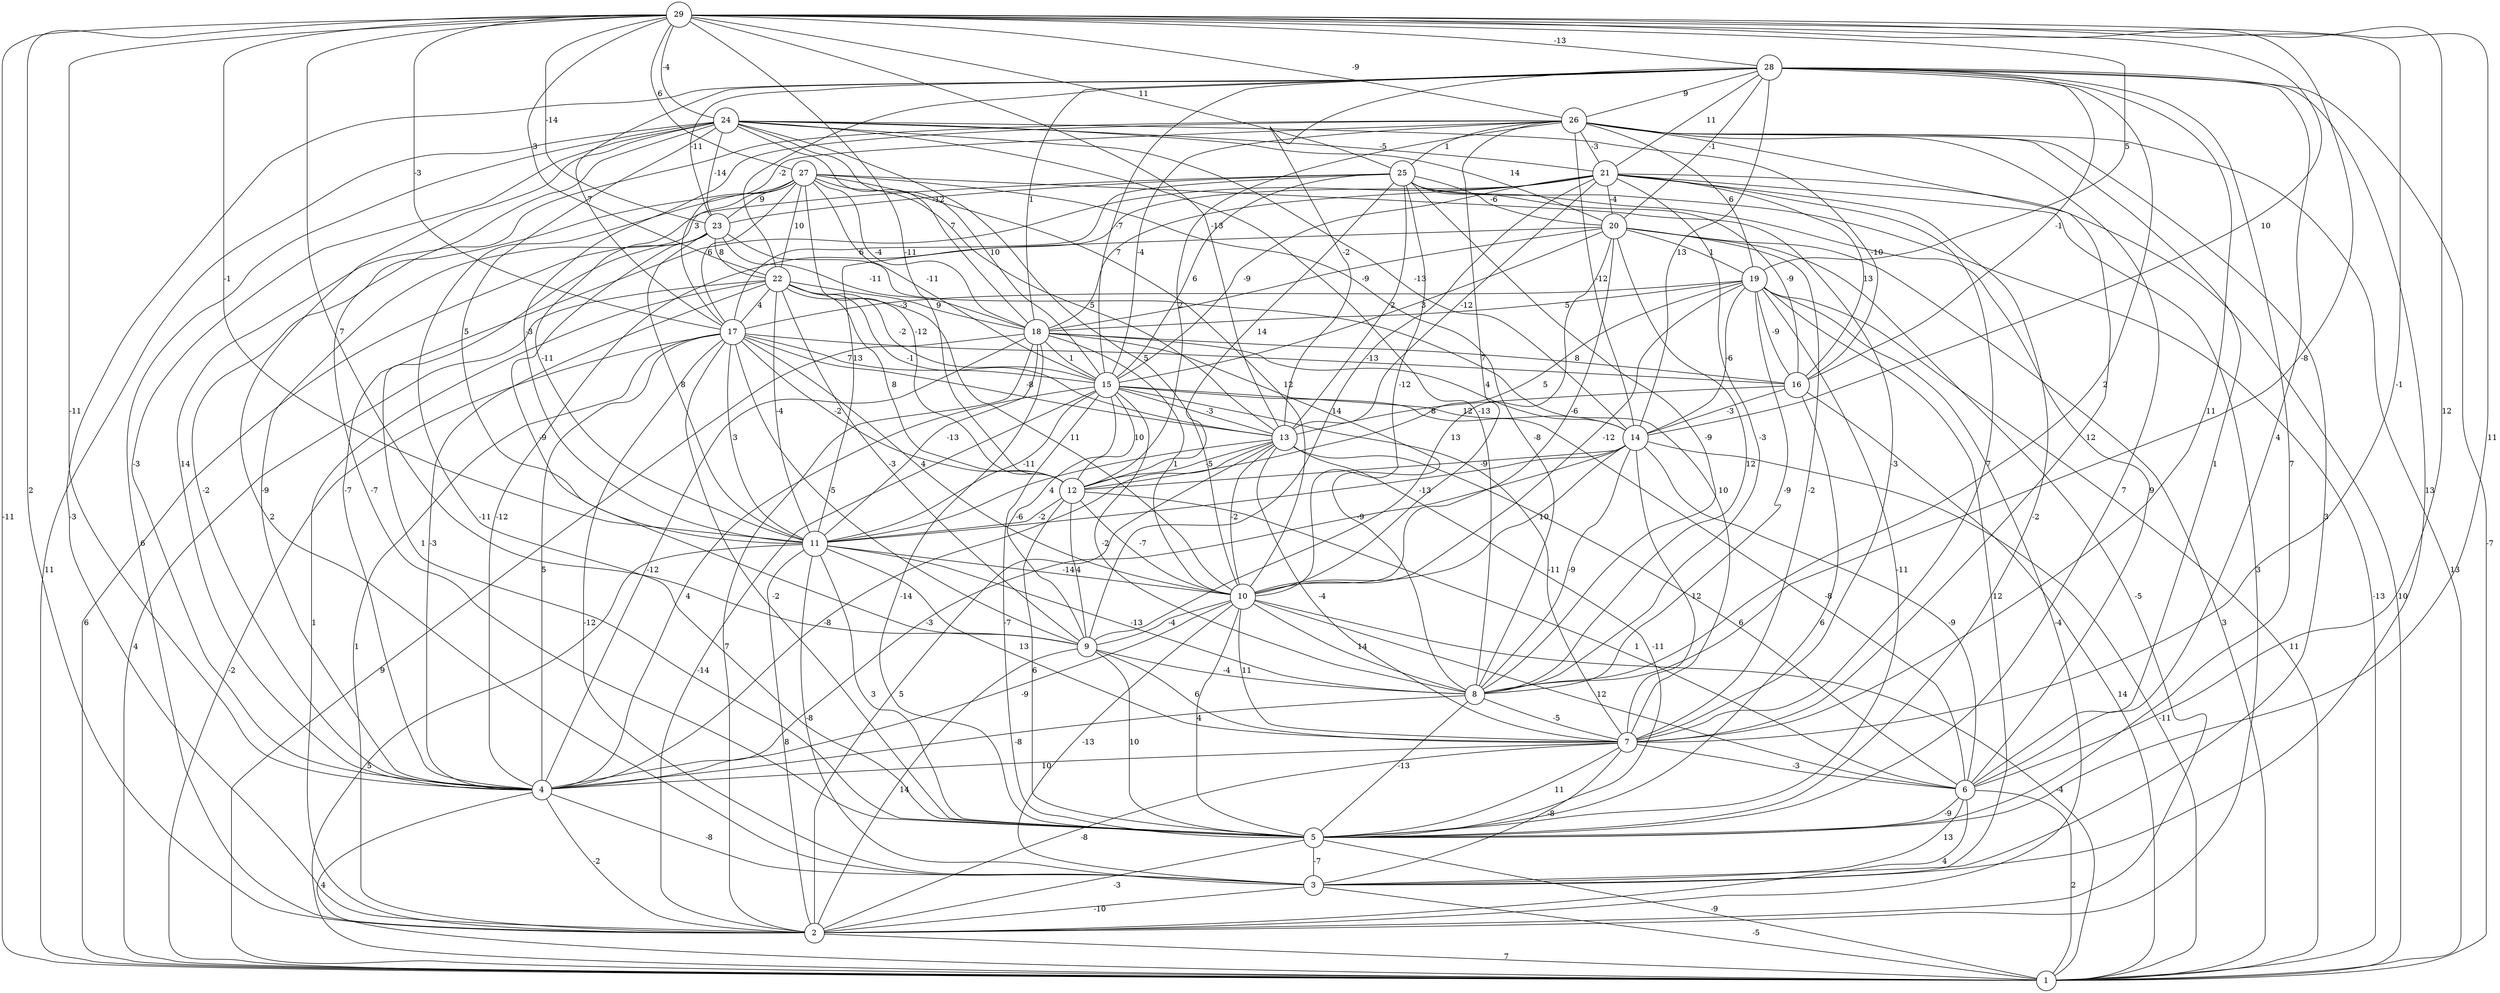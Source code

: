 graph { 
	 fontname="Helvetica,Arial,sans-serif" 
	 node [shape = circle]; 
	 29 -- 1 [label = "-11"];
	 29 -- 2 [label = "2"];
	 29 -- 4 [label = "-11"];
	 29 -- 5 [label = "11"];
	 29 -- 6 [label = "12"];
	 29 -- 7 [label = "-1"];
	 29 -- 8 [label = "-8"];
	 29 -- 9 [label = "7"];
	 29 -- 11 [label = "-1"];
	 29 -- 12 [label = "-11"];
	 29 -- 13 [label = "-13"];
	 29 -- 14 [label = "10"];
	 29 -- 17 [label = "-3"];
	 29 -- 19 [label = "5"];
	 29 -- 22 [label = "3"];
	 29 -- 23 [label = "-14"];
	 29 -- 24 [label = "-4"];
	 29 -- 25 [label = "11"];
	 29 -- 26 [label = "-9"];
	 29 -- 27 [label = "6"];
	 29 -- 28 [label = "-13"];
	 28 -- 1 [label = "-7"];
	 28 -- 2 [label = "-3"];
	 28 -- 3 [label = "13"];
	 28 -- 5 [label = "7"];
	 28 -- 6 [label = "4"];
	 28 -- 7 [label = "11"];
	 28 -- 8 [label = "2"];
	 28 -- 13 [label = "-2"];
	 28 -- 14 [label = "13"];
	 28 -- 15 [label = "-7"];
	 28 -- 16 [label = "-1"];
	 28 -- 17 [label = "7"];
	 28 -- 18 [label = "1"];
	 28 -- 20 [label = "-1"];
	 28 -- 21 [label = "11"];
	 28 -- 22 [label = "-2"];
	 28 -- 23 [label = "-11"];
	 28 -- 26 [label = "9"];
	 27 -- 4 [label = "-2"];
	 27 -- 5 [label = "-11"];
	 27 -- 7 [label = "-3"];
	 27 -- 8 [label = "-8"];
	 27 -- 10 [label = "12"];
	 27 -- 11 [label = "-11"];
	 27 -- 12 [label = "-12"];
	 27 -- 13 [label = "5"];
	 27 -- 15 [label = "-11"];
	 27 -- 17 [label = "6"];
	 27 -- 18 [label = "-4"];
	 27 -- 22 [label = "10"];
	 27 -- 23 [label = "9"];
	 26 -- 1 [label = "13"];
	 26 -- 3 [label = "3"];
	 26 -- 4 [label = "14"];
	 26 -- 5 [label = "7"];
	 26 -- 6 [label = "1"];
	 26 -- 7 [label = "12"];
	 26 -- 10 [label = "7"];
	 26 -- 11 [label = "-3"];
	 26 -- 12 [label = "2"];
	 26 -- 14 [label = "-12"];
	 26 -- 15 [label = "-4"];
	 26 -- 17 [label = "3"];
	 26 -- 19 [label = "6"];
	 26 -- 21 [label = "-3"];
	 26 -- 25 [label = "1"];
	 25 -- 1 [label = "-13"];
	 25 -- 4 [label = "-9"];
	 25 -- 6 [label = "9"];
	 25 -- 8 [label = "-9"];
	 25 -- 10 [label = "-12"];
	 25 -- 12 [label = "14"];
	 25 -- 13 [label = "2"];
	 25 -- 15 [label = "6"];
	 25 -- 16 [label = "-9"];
	 25 -- 17 [label = "6"];
	 25 -- 20 [label = "-6"];
	 25 -- 23 [label = "-12"];
	 24 -- 1 [label = "11"];
	 24 -- 2 [label = "6"];
	 24 -- 3 [label = "2"];
	 24 -- 4 [label = "-3"];
	 24 -- 5 [label = "-7"];
	 24 -- 8 [label = "-13"];
	 24 -- 10 [label = "5"];
	 24 -- 11 [label = "5"];
	 24 -- 14 [label = "-13"];
	 24 -- 15 [label = "10"];
	 24 -- 16 [label = "-10"];
	 24 -- 18 [label = "7"];
	 24 -- 20 [label = "14"];
	 24 -- 21 [label = "-5"];
	 24 -- 23 [label = "-14"];
	 23 -- 1 [label = "6"];
	 23 -- 5 [label = "1"];
	 23 -- 7 [label = "10"];
	 23 -- 9 [label = "-9"];
	 23 -- 11 [label = "8"];
	 23 -- 18 [label = "-11"];
	 23 -- 22 [label = "8"];
	 22 -- 1 [label = "4"];
	 22 -- 2 [label = "1"];
	 22 -- 4 [label = "-3"];
	 22 -- 9 [label = "-3"];
	 22 -- 10 [label = "11"];
	 22 -- 11 [label = "-4"];
	 22 -- 12 [label = "8"];
	 22 -- 13 [label = "-1"];
	 22 -- 15 [label = "-2"];
	 22 -- 17 [label = "4"];
	 22 -- 18 [label = "9"];
	 21 -- 1 [label = "10"];
	 21 -- 2 [label = "3"];
	 21 -- 4 [label = "-7"];
	 21 -- 5 [label = "-2"];
	 21 -- 7 [label = "7"];
	 21 -- 8 [label = "-3"];
	 21 -- 9 [label = "14"];
	 21 -- 11 [label = "13"];
	 21 -- 13 [label = "-12"];
	 21 -- 15 [label = "-9"];
	 21 -- 16 [label = "13"];
	 21 -- 18 [label = "7"];
	 21 -- 20 [label = "-4"];
	 20 -- 1 [label = "3"];
	 20 -- 2 [label = "-5"];
	 20 -- 4 [label = "-12"];
	 20 -- 7 [label = "-2"];
	 20 -- 8 [label = "12"];
	 20 -- 9 [label = "13"];
	 20 -- 10 [label = "-6"];
	 20 -- 15 [label = "3"];
	 20 -- 18 [label = "-9"];
	 20 -- 19 [label = "1"];
	 19 -- 1 [label = "11"];
	 19 -- 2 [label = "-4"];
	 19 -- 3 [label = "12"];
	 19 -- 5 [label = "-11"];
	 19 -- 8 [label = "-9"];
	 19 -- 10 [label = "-12"];
	 19 -- 12 [label = "5"];
	 19 -- 14 [label = "-6"];
	 19 -- 16 [label = "-9"];
	 19 -- 17 [label = "-3"];
	 19 -- 18 [label = "5"];
	 18 -- 1 [label = "9"];
	 18 -- 2 [label = "7"];
	 18 -- 4 [label = "-12"];
	 18 -- 5 [label = "-14"];
	 18 -- 8 [label = "-9"];
	 18 -- 10 [label = "1"];
	 18 -- 11 [label = "-13"];
	 18 -- 14 [label = "4"];
	 18 -- 15 [label = "1"];
	 18 -- 16 [label = "8"];
	 17 -- 1 [label = "-2"];
	 17 -- 2 [label = "1"];
	 17 -- 3 [label = "-12"];
	 17 -- 4 [label = "5"];
	 17 -- 5 [label = "-2"];
	 17 -- 9 [label = "-5"];
	 17 -- 10 [label = "4"];
	 17 -- 11 [label = "3"];
	 17 -- 12 [label = "-2"];
	 17 -- 13 [label = "-8"];
	 17 -- 15 [label = "7"];
	 17 -- 16 [label = "-13"];
	 16 -- 1 [label = "14"];
	 16 -- 5 [label = "6"];
	 16 -- 13 [label = "8"];
	 16 -- 14 [label = "-3"];
	 15 -- 2 [label = "-14"];
	 15 -- 4 [label = "4"];
	 15 -- 5 [label = "-7"];
	 15 -- 6 [label = "-8"];
	 15 -- 7 [label = "-11"];
	 15 -- 8 [label = "-2"];
	 15 -- 9 [label = "-6"];
	 15 -- 11 [label = "-11"];
	 15 -- 12 [label = "10"];
	 15 -- 13 [label = "-3"];
	 15 -- 14 [label = "12"];
	 14 -- 1 [label = "-11"];
	 14 -- 4 [label = "-3"];
	 14 -- 6 [label = "-9"];
	 14 -- 7 [label = "12"];
	 14 -- 8 [label = "-9"];
	 14 -- 10 [label = "10"];
	 14 -- 11 [label = "-13"];
	 14 -- 12 [label = "-9"];
	 13 -- 2 [label = "5"];
	 13 -- 4 [label = "-8"];
	 13 -- 5 [label = "-11"];
	 13 -- 6 [label = "6"];
	 13 -- 7 [label = "-4"];
	 13 -- 10 [label = "-2"];
	 13 -- 11 [label = "4"];
	 13 -- 12 [label = "-5"];
	 12 -- 5 [label = "6"];
	 12 -- 6 [label = "1"];
	 12 -- 9 [label = "4"];
	 12 -- 10 [label = "-7"];
	 12 -- 11 [label = "-2"];
	 11 -- 1 [label = "5"];
	 11 -- 2 [label = "8"];
	 11 -- 3 [label = "-8"];
	 11 -- 5 [label = "3"];
	 11 -- 7 [label = "13"];
	 11 -- 8 [label = "-13"];
	 11 -- 10 [label = "-14"];
	 10 -- 1 [label = "-4"];
	 10 -- 3 [label = "-13"];
	 10 -- 4 [label = "-9"];
	 10 -- 5 [label = "4"];
	 10 -- 6 [label = "12"];
	 10 -- 7 [label = "11"];
	 10 -- 8 [label = "14"];
	 10 -- 9 [label = "-4"];
	 9 -- 2 [label = "14"];
	 9 -- 5 [label = "10"];
	 9 -- 7 [label = "6"];
	 9 -- 8 [label = "-4"];
	 8 -- 4 [label = "-8"];
	 8 -- 5 [label = "-13"];
	 8 -- 7 [label = "-5"];
	 7 -- 2 [label = "-8"];
	 7 -- 3 [label = "-8"];
	 7 -- 4 [label = "10"];
	 7 -- 5 [label = "11"];
	 7 -- 6 [label = "-3"];
	 6 -- 1 [label = "2"];
	 6 -- 2 [label = "4"];
	 6 -- 3 [label = "13"];
	 6 -- 5 [label = "-9"];
	 5 -- 1 [label = "-9"];
	 5 -- 2 [label = "-3"];
	 5 -- 3 [label = "-7"];
	 4 -- 1 [label = "4"];
	 4 -- 2 [label = "-2"];
	 4 -- 3 [label = "-8"];
	 3 -- 1 [label = "-5"];
	 3 -- 2 [label = "-10"];
	 2 -- 1 [label = "7"];
	 1;
	 2;
	 3;
	 4;
	 5;
	 6;
	 7;
	 8;
	 9;
	 10;
	 11;
	 12;
	 13;
	 14;
	 15;
	 16;
	 17;
	 18;
	 19;
	 20;
	 21;
	 22;
	 23;
	 24;
	 25;
	 26;
	 27;
	 28;
	 29;
}
